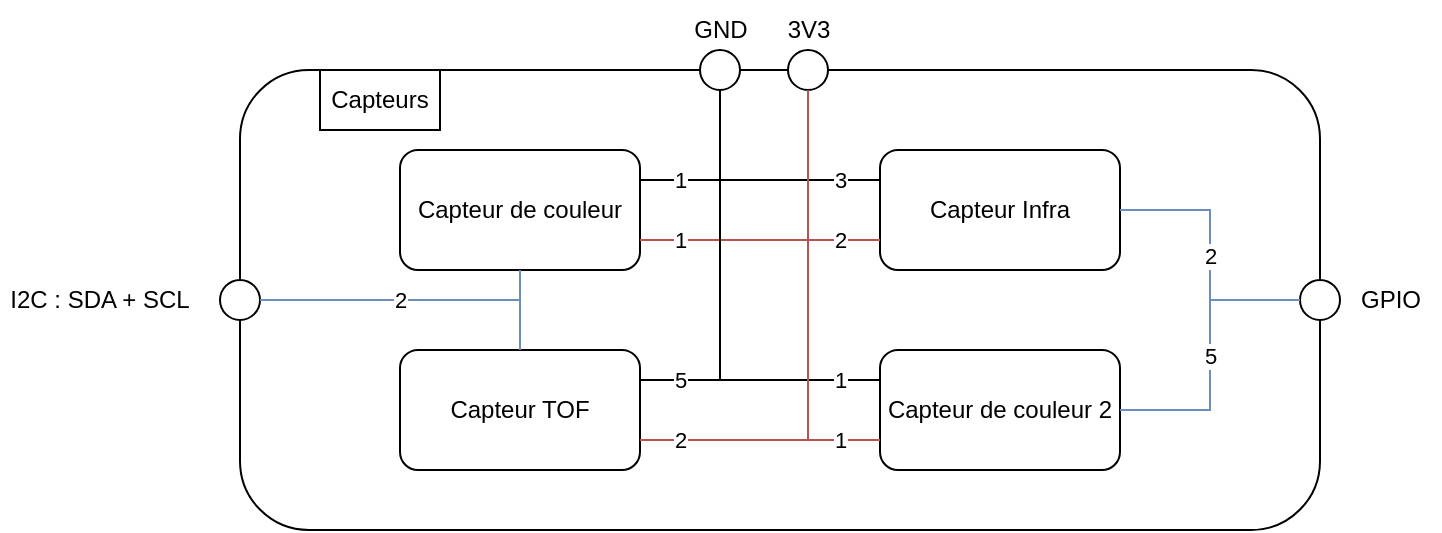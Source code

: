<mxfile version="20.3.6" type="device"><diagram id="0o7cn70UPf-1hZhY_KMo" name="Page-1"><mxGraphModel dx="782" dy="436" grid="1" gridSize="10" guides="1" tooltips="1" connect="1" arrows="1" fold="1" page="1" pageScale="1" pageWidth="827" pageHeight="1169" math="0" shadow="0"><root><mxCell id="0"/><mxCell id="1" parent="0"/><mxCell id="SfmSJXn-kMH9aSckKM7m-1" value="&lt;span style=&quot;color: rgba(0, 0, 0, 0); font-family: monospace; font-size: 0px; text-align: start;&quot;&gt;%3CmxGraphModel%3E%3Croot%3E%3CmxCell%20id%3D%220%22%2F%3E%3CmxCell%20id%3D%221%22%20parent%3D%220%22%2F%3E%3CmxCell%20id%3D%222%22%20value%3D%22%22%20style%3D%22rounded%3D1%3BwhiteSpace%3Dwrap%3Bhtml%3D1%3B%22%20vertex%3D%221%22%20parent%3D%221%22%3E%3CmxGeometry%20x%3D%22220%22%20y%3D%2250%22%20width%3D%22120%22%20height%3D%2260%22%20as%3D%22geometry%22%2F%3E%3C%2FmxCell%3E%3C%2Froot%3E%3C%2FmxGraphModel%3E&lt;/span&gt;" style="rounded=1;whiteSpace=wrap;html=1;backgroundOutline=0;" parent="1" vertex="1"><mxGeometry x="130" y="50" width="540" height="230" as="geometry"/></mxCell><mxCell id="SfmSJXn-kMH9aSckKM7m-3" value="Capteurs" style="rounded=0;whiteSpace=wrap;html=1;" parent="1" vertex="1"><mxGeometry x="170" y="50" width="60" height="30" as="geometry"/></mxCell><mxCell id="SfmSJXn-kMH9aSckKM7m-4" value="Capteur de couleur" style="rounded=1;whiteSpace=wrap;html=1;" parent="1" vertex="1"><mxGeometry x="210" y="90" width="120" height="60" as="geometry"/></mxCell><mxCell id="SfmSJXn-kMH9aSckKM7m-5" value="Capteur Infra" style="rounded=1;whiteSpace=wrap;html=1;" parent="1" vertex="1"><mxGeometry x="450" y="90" width="120" height="60" as="geometry"/></mxCell><mxCell id="SfmSJXn-kMH9aSckKM7m-8" value="Capteur TOF" style="rounded=1;whiteSpace=wrap;html=1;" parent="1" vertex="1"><mxGeometry x="210" y="190" width="120" height="60" as="geometry"/></mxCell><mxCell id="SfmSJXn-kMH9aSckKM7m-9" value="Capteur de couleur 2" style="rounded=1;whiteSpace=wrap;html=1;" parent="1" vertex="1"><mxGeometry x="450" y="190" width="120" height="60" as="geometry"/></mxCell><mxCell id="SfmSJXn-kMH9aSckKM7m-11" value="" style="ellipse;whiteSpace=wrap;html=1;aspect=fixed;" parent="1" vertex="1"><mxGeometry x="120" y="155" width="20" height="20" as="geometry"/></mxCell><mxCell id="SfmSJXn-kMH9aSckKM7m-14" value="" style="endArrow=none;html=1;rounded=0;entryX=0.5;entryY=0;entryDx=0;entryDy=0;exitX=1;exitY=0.5;exitDx=0;exitDy=0;edgeStyle=orthogonalEdgeStyle;fillColor=#dae8fc;strokeColor=#6c8ebf;" parent="1" source="SfmSJXn-kMH9aSckKM7m-11" target="SfmSJXn-kMH9aSckKM7m-8" edge="1"><mxGeometry width="50" height="50" relative="1" as="geometry"><mxPoint x="180" y="200" as="sourcePoint"/><mxPoint x="230" y="150" as="targetPoint"/></mxGeometry></mxCell><mxCell id="wFNyyi1iavdZs9ZvosaR-1" value="2" style="edgeLabel;html=1;align=center;verticalAlign=middle;resizable=0;points=[];" parent="SfmSJXn-kMH9aSckKM7m-14" vertex="1" connectable="0"><mxGeometry x="0.525" y="-1" relative="1" as="geometry"><mxPoint x="-48" y="-1" as="offset"/></mxGeometry></mxCell><mxCell id="SfmSJXn-kMH9aSckKM7m-15" value="" style="endArrow=none;html=1;rounded=0;entryX=0.5;entryY=0;entryDx=0;entryDy=0;exitX=0.5;exitY=1;exitDx=0;exitDy=0;fillColor=#dae8fc;strokeColor=#6c8ebf;" parent="1" source="SfmSJXn-kMH9aSckKM7m-4" target="SfmSJXn-kMH9aSckKM7m-8" edge="1"><mxGeometry width="50" height="50" relative="1" as="geometry"><mxPoint x="60" y="210" as="sourcePoint"/><mxPoint x="110" y="160" as="targetPoint"/></mxGeometry></mxCell><mxCell id="SfmSJXn-kMH9aSckKM7m-16" value="I2C : SDA + SCL" style="text;html=1;strokeColor=none;fillColor=none;align=center;verticalAlign=middle;whiteSpace=wrap;rounded=0;" parent="1" vertex="1"><mxGeometry x="10" y="150" width="100" height="30" as="geometry"/></mxCell><mxCell id="SfmSJXn-kMH9aSckKM7m-18" value="" style="ellipse;whiteSpace=wrap;html=1;aspect=fixed;" parent="1" vertex="1"><mxGeometry x="360" y="40" width="20" height="20" as="geometry"/></mxCell><mxCell id="SfmSJXn-kMH9aSckKM7m-19" value="" style="ellipse;whiteSpace=wrap;html=1;aspect=fixed;" parent="1" vertex="1"><mxGeometry x="404" y="40" width="20" height="20" as="geometry"/></mxCell><mxCell id="SfmSJXn-kMH9aSckKM7m-20" value="1" style="endArrow=none;html=1;rounded=0;exitX=1;exitY=0.25;exitDx=0;exitDy=0;entryX=0.5;entryY=1;entryDx=0;entryDy=0;edgeStyle=orthogonalEdgeStyle;" parent="1" source="SfmSJXn-kMH9aSckKM7m-4" target="SfmSJXn-kMH9aSckKM7m-18" edge="1"><mxGeometry x="-0.53" width="50" height="50" relative="1" as="geometry"><mxPoint x="360" y="200" as="sourcePoint"/><mxPoint x="410" y="150" as="targetPoint"/><mxPoint as="offset"/></mxGeometry></mxCell><mxCell id="SfmSJXn-kMH9aSckKM7m-21" value="5" style="endArrow=none;html=1;rounded=0;exitX=1;exitY=0.25;exitDx=0;exitDy=0;entryX=0.5;entryY=1;entryDx=0;entryDy=0;edgeStyle=orthogonalEdgeStyle;" parent="1" source="SfmSJXn-kMH9aSckKM7m-8" target="SfmSJXn-kMH9aSckKM7m-18" edge="1"><mxGeometry x="-0.784" width="50" height="50" relative="1" as="geometry"><mxPoint x="370" y="160" as="sourcePoint"/><mxPoint x="420" y="110" as="targetPoint"/><mxPoint as="offset"/></mxGeometry></mxCell><mxCell id="SfmSJXn-kMH9aSckKM7m-22" value="1" style="endArrow=none;html=1;rounded=0;exitX=1;exitY=0.75;exitDx=0;exitDy=0;entryX=0.5;entryY=1;entryDx=0;entryDy=0;edgeStyle=orthogonalEdgeStyle;fillColor=#f8cecc;strokeColor=#b85450;" parent="1" source="SfmSJXn-kMH9aSckKM7m-4" target="SfmSJXn-kMH9aSckKM7m-19" edge="1"><mxGeometry x="-0.749" width="50" height="50" relative="1" as="geometry"><mxPoint x="370" y="160" as="sourcePoint"/><mxPoint x="420" y="110" as="targetPoint"/><mxPoint as="offset"/></mxGeometry></mxCell><mxCell id="SfmSJXn-kMH9aSckKM7m-23" value="2" style="endArrow=none;html=1;rounded=0;exitX=1;exitY=0.75;exitDx=0;exitDy=0;entryX=0.5;entryY=1;entryDx=0;entryDy=0;edgeStyle=orthogonalEdgeStyle;fillColor=#f8cecc;strokeColor=#b85450;" parent="1" source="SfmSJXn-kMH9aSckKM7m-8" target="SfmSJXn-kMH9aSckKM7m-19" edge="1"><mxGeometry x="-0.846" width="50" height="50" relative="1" as="geometry"><mxPoint x="370" y="160" as="sourcePoint"/><mxPoint x="420" y="110" as="targetPoint"/><mxPoint as="offset"/></mxGeometry></mxCell><mxCell id="SfmSJXn-kMH9aSckKM7m-24" value="2" style="endArrow=none;html=1;rounded=0;exitX=0;exitY=0.75;exitDx=0;exitDy=0;entryX=0.5;entryY=1;entryDx=0;entryDy=0;edgeStyle=orthogonalEdgeStyle;fillColor=#f8cecc;strokeColor=#b85450;" parent="1" source="SfmSJXn-kMH9aSckKM7m-5" target="SfmSJXn-kMH9aSckKM7m-19" edge="1"><mxGeometry x="-0.639" width="50" height="50" relative="1" as="geometry"><mxPoint x="370" y="160" as="sourcePoint"/><mxPoint x="420" y="110" as="targetPoint"/><Array as="points"><mxPoint x="414" y="135"/></Array><mxPoint as="offset"/></mxGeometry></mxCell><mxCell id="SfmSJXn-kMH9aSckKM7m-25" value="3" style="endArrow=none;html=1;rounded=0;entryX=0;entryY=0.25;entryDx=0;entryDy=0;edgeStyle=orthogonalEdgeStyle;" parent="1" target="SfmSJXn-kMH9aSckKM7m-5" edge="1"><mxGeometry x="0.68" width="50" height="50" relative="1" as="geometry"><mxPoint x="370" y="60" as="sourcePoint"/><mxPoint x="420" y="110" as="targetPoint"/><Array as="points"><mxPoint x="370" y="105"/></Array><mxPoint as="offset"/></mxGeometry></mxCell><mxCell id="wFNyyi1iavdZs9ZvosaR-2" value="" style="ellipse;whiteSpace=wrap;html=1;aspect=fixed;" parent="1" vertex="1"><mxGeometry x="660" y="155" width="20" height="20" as="geometry"/></mxCell><mxCell id="wFNyyi1iavdZs9ZvosaR-3" value="GPIO" style="text;html=1;align=center;verticalAlign=middle;resizable=0;points=[];autosize=1;strokeColor=none;fillColor=none;" parent="1" vertex="1"><mxGeometry x="680" y="150" width="50" height="30" as="geometry"/></mxCell><mxCell id="wFNyyi1iavdZs9ZvosaR-4" value="2" style="endArrow=none;html=1;rounded=0;entryX=0;entryY=0.5;entryDx=0;entryDy=0;exitX=1;exitY=0.5;exitDx=0;exitDy=0;edgeStyle=orthogonalEdgeStyle;fillColor=#dae8fc;strokeColor=#6c8ebf;" parent="1" source="SfmSJXn-kMH9aSckKM7m-5" target="wFNyyi1iavdZs9ZvosaR-2" edge="1"><mxGeometry width="50" height="50" relative="1" as="geometry"><mxPoint x="540" y="180" as="sourcePoint"/><mxPoint x="590" y="130" as="targetPoint"/></mxGeometry></mxCell><mxCell id="wFNyyi1iavdZs9ZvosaR-5" value="5" style="endArrow=none;html=1;rounded=0;entryX=0;entryY=0.5;entryDx=0;entryDy=0;exitX=1;exitY=0.5;exitDx=0;exitDy=0;edgeStyle=orthogonalEdgeStyle;fillColor=#dae8fc;strokeColor=#6c8ebf;" parent="1" source="SfmSJXn-kMH9aSckKM7m-9" target="wFNyyi1iavdZs9ZvosaR-2" edge="1"><mxGeometry width="50" height="50" relative="1" as="geometry"><mxPoint x="540" y="180" as="sourcePoint"/><mxPoint x="590" y="130" as="targetPoint"/></mxGeometry></mxCell><mxCell id="wFNyyi1iavdZs9ZvosaR-6" value="1" style="endArrow=none;html=1;rounded=0;entryX=0;entryY=0.25;entryDx=0;entryDy=0;exitX=0.5;exitY=1;exitDx=0;exitDy=0;edgeStyle=orthogonalEdgeStyle;" parent="1" source="SfmSJXn-kMH9aSckKM7m-18" target="SfmSJXn-kMH9aSckKM7m-9" edge="1"><mxGeometry x="0.822" width="50" height="50" relative="1" as="geometry"><mxPoint x="380" y="210" as="sourcePoint"/><mxPoint x="430" y="160" as="targetPoint"/><mxPoint as="offset"/></mxGeometry></mxCell><mxCell id="wFNyyi1iavdZs9ZvosaR-8" value="1" style="endArrow=none;html=1;rounded=0;entryX=0;entryY=0.75;entryDx=0;entryDy=0;exitX=0.5;exitY=1;exitDx=0;exitDy=0;fillColor=#f8cecc;strokeColor=#b85450;edgeStyle=orthogonalEdgeStyle;" parent="1" source="SfmSJXn-kMH9aSckKM7m-19" target="SfmSJXn-kMH9aSckKM7m-9" edge="1"><mxGeometry x="0.81" width="50" height="50" relative="1" as="geometry"><mxPoint x="440" y="210" as="sourcePoint"/><mxPoint x="490" y="160" as="targetPoint"/><mxPoint as="offset"/></mxGeometry></mxCell><mxCell id="wFNyyi1iavdZs9ZvosaR-9" value="GND" style="text;html=1;align=center;verticalAlign=middle;resizable=0;points=[];autosize=1;strokeColor=none;fillColor=none;" parent="1" vertex="1"><mxGeometry x="345" y="15" width="50" height="30" as="geometry"/></mxCell><mxCell id="wFNyyi1iavdZs9ZvosaR-10" value="3V3" style="text;html=1;align=center;verticalAlign=middle;resizable=0;points=[];autosize=1;strokeColor=none;fillColor=none;" parent="1" vertex="1"><mxGeometry x="394" y="15" width="40" height="30" as="geometry"/></mxCell></root></mxGraphModel></diagram></mxfile>